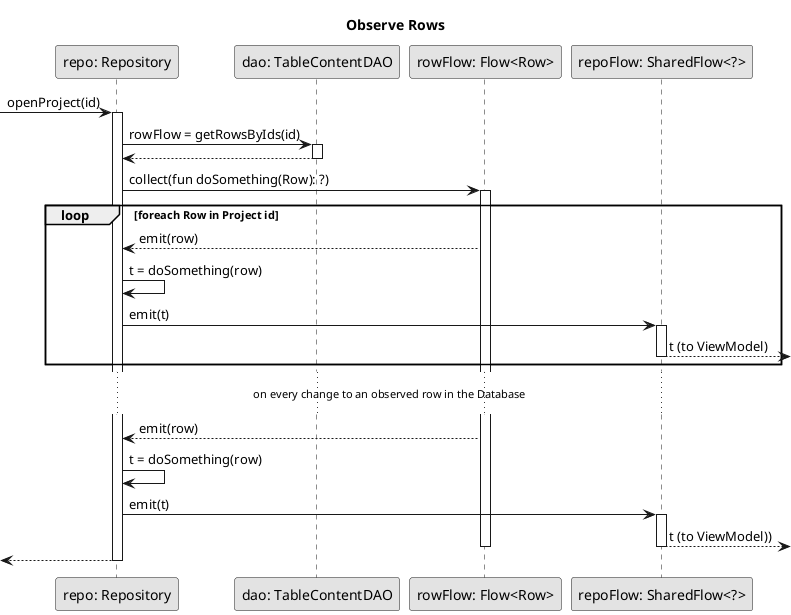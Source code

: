 @startuml

skinparam monochrome true
skinparam shadowing false
skinparam genericDisplay old
skinparam classAttributeIconSize 0
hide circle

title Observe Rows

participant "repo: Repository" as repo
participant "dao: TableContentDAO" as dao
participant "rowFlow: Flow<Row>" as rowFlow
'TODO: Needs to be adjusted when communication between repo and ViewModel has been defined
participant "repoFlow: SharedFlow<?>" as repoFlow

[-> repo : openProject(id)
activate repo
repo -> dao : rowFlow = getRowsByIds(id)
activate dao
dao --> repo
deactivate dao
repo -> rowFlow : collect(fun doSomething(Row): ?)
activate rowFlow
loop foreach Row in Project id
rowFlow --> repo : emit(row)
repo -> repo : t = doSomething(row)
repo -> repoFlow : emit(t)
activate repoFlow
repoFlow -->] : t (to ViewModel)
deactivate repoFlow
end
... on every change to an observed row in the Database ...
rowFlow --> repo : emit(row)
repo -> repo : t = doSomething(row)
repo -> repoFlow : emit(t)
activate repoFlow
repoFlow -->] : t (to ViewModel))
deactivate repoFlow
deactivate rowFlow
repo -->[
deactivate repo


@enduml